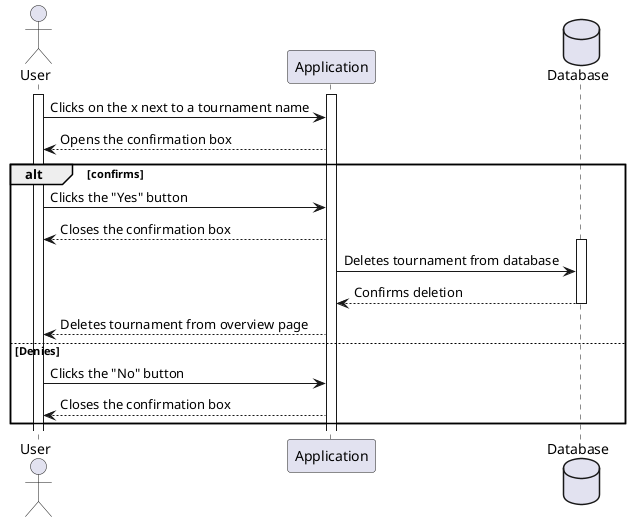 @startuml createTournament

actor User as U
participant Application as A
Database Database as D

activate U
activate A

U->A: Clicks on the x next to a tournament name
A-->U: Opens the confirmation box
alt confirms
    U->A: Clicks the "Yes" button
    A-->U: Closes the confirmation box
    activate D
    A->D: Deletes tournament from database
    D-->A: Confirms deletion
    deactivate D
    A-->U: Deletes tournament from overview page
else Denies
    U->A: Clicks the "No" button
    A-->U: Closes the confirmation box

end



@enduml